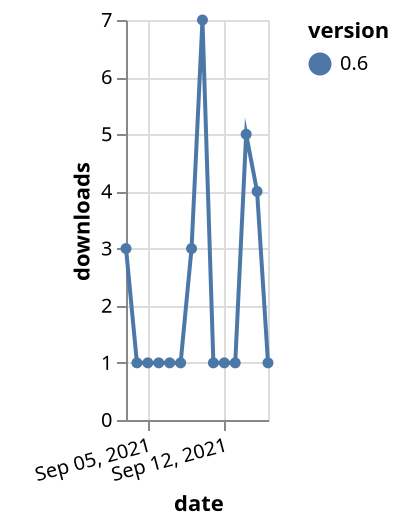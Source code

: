 {"$schema": "https://vega.github.io/schema/vega-lite/v5.json", "description": "A simple bar chart with embedded data.", "data": {"values": [{"date": "2021-09-03", "total": 160, "delta": 3, "version": "0.6"}, {"date": "2021-09-04", "total": 161, "delta": 1, "version": "0.6"}, {"date": "2021-09-05", "total": 162, "delta": 1, "version": "0.6"}, {"date": "2021-09-06", "total": 163, "delta": 1, "version": "0.6"}, {"date": "2021-09-07", "total": 164, "delta": 1, "version": "0.6"}, {"date": "2021-09-08", "total": 165, "delta": 1, "version": "0.6"}, {"date": "2021-09-09", "total": 168, "delta": 3, "version": "0.6"}, {"date": "2021-09-10", "total": 175, "delta": 7, "version": "0.6"}, {"date": "2021-09-11", "total": 176, "delta": 1, "version": "0.6"}, {"date": "2021-09-12", "total": 177, "delta": 1, "version": "0.6"}, {"date": "2021-09-13", "total": 178, "delta": 1, "version": "0.6"}, {"date": "2021-09-14", "total": 183, "delta": 5, "version": "0.6"}, {"date": "2021-09-15", "total": 187, "delta": 4, "version": "0.6"}, {"date": "2021-09-16", "total": 188, "delta": 1, "version": "0.6"}]}, "width": "container", "mark": {"type": "line", "point": {"filled": true}}, "encoding": {"x": {"field": "date", "type": "temporal", "timeUnit": "yearmonthdate", "title": "date", "axis": {"labelAngle": -15}}, "y": {"field": "delta", "type": "quantitative", "title": "downloads"}, "color": {"field": "version", "type": "nominal"}, "tooltip": {"field": "delta"}}}